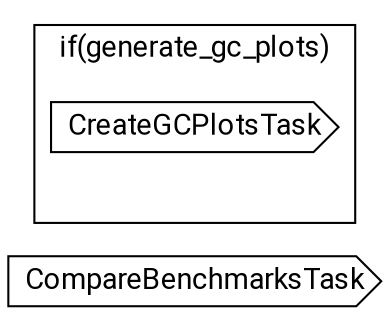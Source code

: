 // CompareVcfBenchmarks
digraph {
	compound=true rankdir=LR
	node [fontname=Roboto]
	edge [color="#00000080"]
	"call-CompareBenchmarksTask" [label=CompareBenchmarksTask shape=cds]
	subgraph "cluster-if-L53C5" {
		fontname=Roboto label="if(generate_gc_plots)" rank=same
		"call-CreateGCPlotsTask" [label=CreateGCPlotsTask shape=cds]
		"if-L53C5" [label="" height=0 margin=0 style=invis width=0]
	}
}
